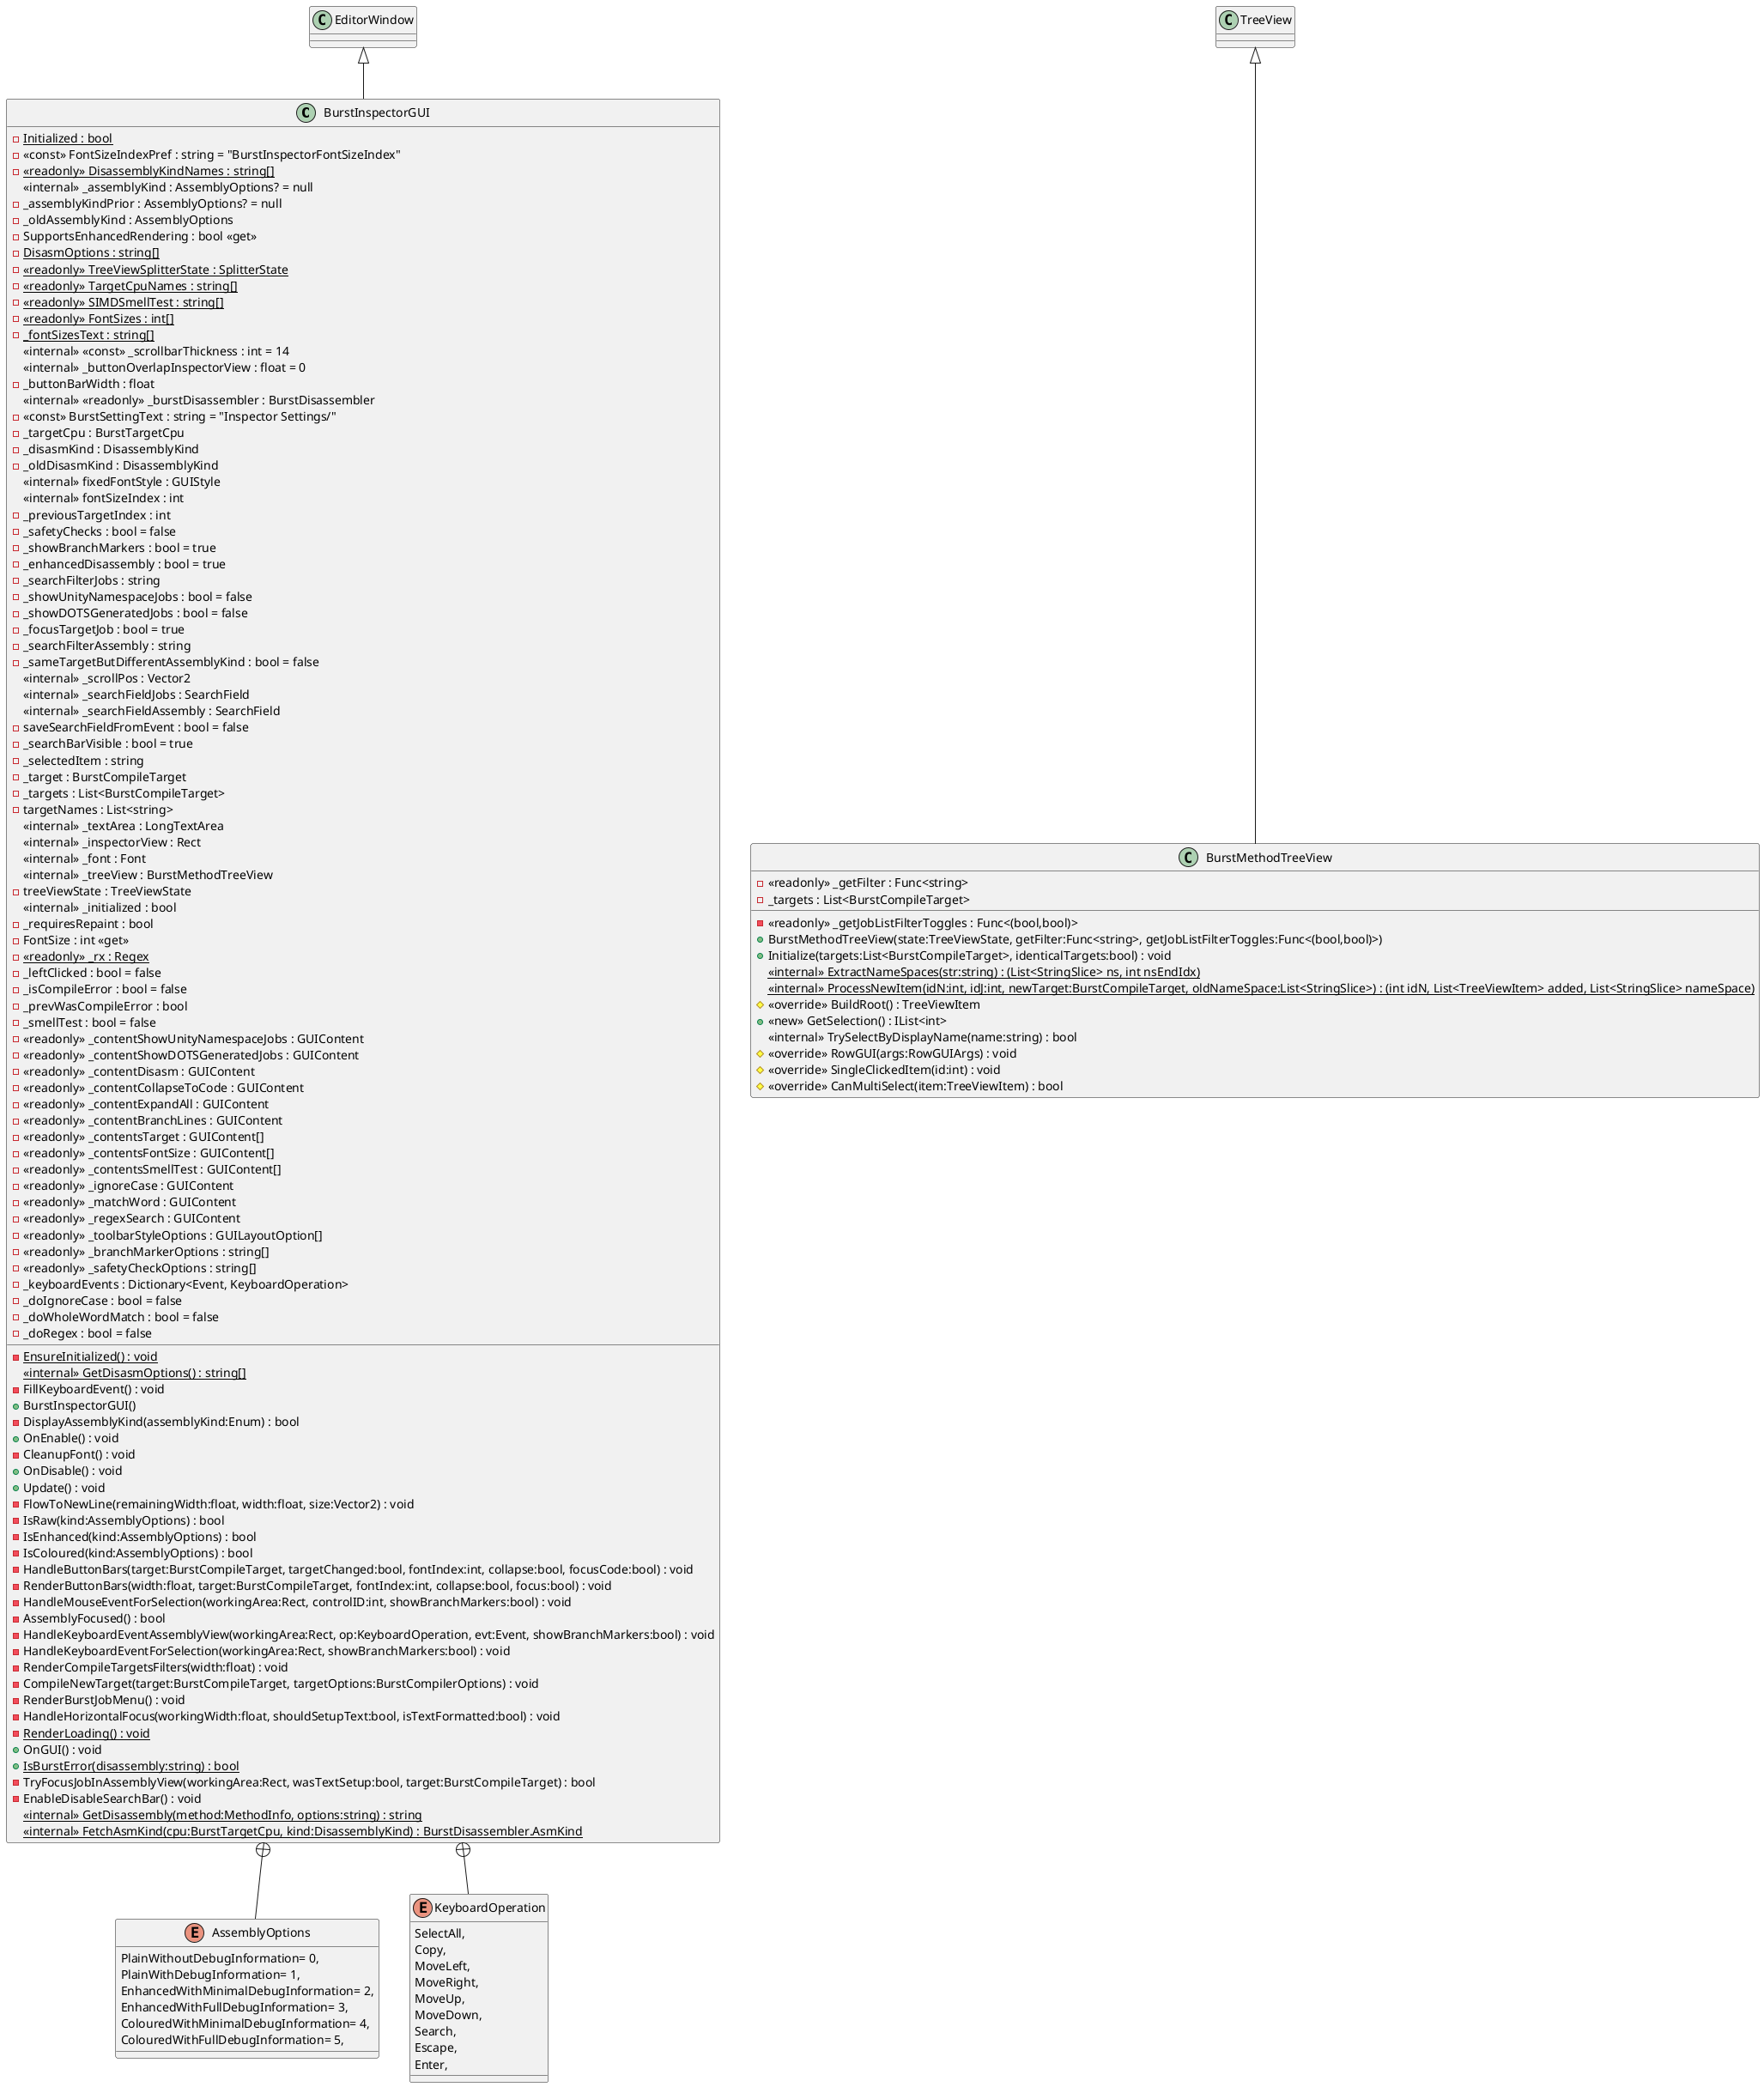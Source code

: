 @startuml
class BurstInspectorGUI {
    - {static} Initialized : bool
    - {static} EnsureInitialized() : void
    - <<const>> FontSizeIndexPref : string = "BurstInspectorFontSizeIndex"
    - {static} <<readonly>> DisassemblyKindNames : string[]
    <<internal>> _assemblyKind : AssemblyOptions? = null
    - _assemblyKindPrior : AssemblyOptions? = null
    - _oldAssemblyKind : AssemblyOptions
    - SupportsEnhancedRendering : bool <<get>>
    - {static} DisasmOptions : string[]
    <<internal>> {static} GetDisasmOptions() : string[]
    - {static} <<readonly>> TreeViewSplitterState : SplitterState
    - {static} <<readonly>> TargetCpuNames : string[]
    - {static} <<readonly>> SIMDSmellTest : string[]
    - {static} <<readonly>> FontSizes : int[]
    - {static} _fontSizesText : string[]
    <<internal>> <<const>> _scrollbarThickness : int = 14
    <<internal>> _buttonOverlapInspectorView : float = 0
    - _buttonBarWidth : float
    <<internal>> <<readonly>> _burstDisassembler : BurstDisassembler
    - <<const>> BurstSettingText : string = "Inspector Settings/"
    - _targetCpu : BurstTargetCpu
    - _disasmKind : DisassemblyKind
    - _oldDisasmKind : DisassemblyKind
    <<internal>> fixedFontStyle : GUIStyle
    <<internal>> fontSizeIndex : int
    - _previousTargetIndex : int
    - _safetyChecks : bool = false
    - _showBranchMarkers : bool = true
    - _enhancedDisassembly : bool = true
    - _searchFilterJobs : string
    - _showUnityNamespaceJobs : bool = false
    - _showDOTSGeneratedJobs : bool = false
    - _focusTargetJob : bool = true
    - _searchFilterAssembly : string
    - _sameTargetButDifferentAssemblyKind : bool = false
    <<internal>> _scrollPos : Vector2
    <<internal>> _searchFieldJobs : SearchField
    <<internal>> _searchFieldAssembly : SearchField
    - saveSearchFieldFromEvent : bool = false
    - _searchBarVisible : bool = true
    - _selectedItem : string
    - _target : BurstCompileTarget
    - _targets : List<BurstCompileTarget>
    - targetNames : List<string>
    <<internal>> _textArea : LongTextArea
    <<internal>> _inspectorView : Rect
    <<internal>> _font : Font
    <<internal>> _treeView : BurstMethodTreeView
    - treeViewState : TreeViewState
    <<internal>> _initialized : bool
    - _requiresRepaint : bool
    - FontSize : int <<get>>
    - {static} <<readonly>> _rx : Regex
    - _leftClicked : bool = false
    - _isCompileError : bool = false
    - _prevWasCompileError : bool
    - _smellTest : bool = false
    - <<readonly>> _contentShowUnityNamespaceJobs : GUIContent
    - <<readonly>> _contentShowDOTSGeneratedJobs : GUIContent
    - <<readonly>> _contentDisasm : GUIContent
    - <<readonly>> _contentCollapseToCode : GUIContent
    - <<readonly>> _contentExpandAll : GUIContent
    - <<readonly>> _contentBranchLines : GUIContent
    - <<readonly>> _contentsTarget : GUIContent[]
    - <<readonly>> _contentsFontSize : GUIContent[]
    - <<readonly>> _contentsSmellTest : GUIContent[]
    - <<readonly>> _ignoreCase : GUIContent
    - <<readonly>> _matchWord : GUIContent
    - <<readonly>> _regexSearch : GUIContent
    - <<readonly>> _toolbarStyleOptions : GUILayoutOption[]
    - <<readonly>> _branchMarkerOptions : string[]
    - <<readonly>> _safetyCheckOptions : string[]
    - _keyboardEvents : Dictionary<Event, KeyboardOperation>
    - FillKeyboardEvent() : void
    + BurstInspectorGUI()
    - DisplayAssemblyKind(assemblyKind:Enum) : bool
    + OnEnable() : void
    - CleanupFont() : void
    + OnDisable() : void
    + Update() : void
    - FlowToNewLine(remainingWidth:float, width:float, size:Vector2) : void
    - IsRaw(kind:AssemblyOptions) : bool
    - IsEnhanced(kind:AssemblyOptions) : bool
    - IsColoured(kind:AssemblyOptions) : bool
    - HandleButtonBars(target:BurstCompileTarget, targetChanged:bool, fontIndex:int, collapse:bool, focusCode:bool) : void
    - RenderButtonBars(width:float, target:BurstCompileTarget, fontIndex:int, collapse:bool, focus:bool) : void
    - HandleMouseEventForSelection(workingArea:Rect, controlID:int, showBranchMarkers:bool) : void
    - AssemblyFocused() : bool
    - HandleKeyboardEventAssemblyView(workingArea:Rect, op:KeyboardOperation, evt:Event, showBranchMarkers:bool) : void
    - HandleKeyboardEventForSelection(workingArea:Rect, showBranchMarkers:bool) : void
    - RenderCompileTargetsFilters(width:float) : void
    - CompileNewTarget(target:BurstCompileTarget, targetOptions:BurstCompilerOptions) : void
    - RenderBurstJobMenu() : void
    - HandleHorizontalFocus(workingWidth:float, shouldSetupText:bool, isTextFormatted:bool) : void
    - {static} RenderLoading() : void
    + OnGUI() : void
    + {static} IsBurstError(disassembly:string) : bool
    - TryFocusJobInAssemblyView(workingArea:Rect, wasTextSetup:bool, target:BurstCompileTarget) : bool
    - EnableDisableSearchBar() : void
    - _doIgnoreCase : bool = false
    - _doWholeWordMatch : bool = false
    - _doRegex : bool = false
    <<internal>> {static} GetDisassembly(method:MethodInfo, options:string) : string
    <<internal>> {static} FetchAsmKind(cpu:BurstTargetCpu, kind:DisassemblyKind) : BurstDisassembler.AsmKind
}
class BurstMethodTreeView {
    - <<readonly>> _getFilter : Func<string>
    - <<readonly>> _getJobListFilterToggles : Func<(bool,bool)>
    - _targets : List<BurstCompileTarget>
    + BurstMethodTreeView(state:TreeViewState, getFilter:Func<string>, getJobListFilterToggles:Func<(bool,bool)>)
    + Initialize(targets:List<BurstCompileTarget>, identicalTargets:bool) : void
    <<internal>> {static} ExtractNameSpaces(str:string) : (List<StringSlice> ns, int nsEndIdx)
    <<internal>> {static} ProcessNewItem(idN:int, idJ:int, newTarget:BurstCompileTarget, oldNameSpace:List<StringSlice>) : (int idN, List<TreeViewItem> added, List<StringSlice> nameSpace)
    # <<override>> BuildRoot() : TreeViewItem
    + <<new>> GetSelection() : IList<int>
    <<internal>> TrySelectByDisplayName(name:string) : bool
    # <<override>> RowGUI(args:RowGUIArgs) : void
    # <<override>> SingleClickedItem(id:int) : void
    # <<override>> CanMultiSelect(item:TreeViewItem) : bool
}
enum AssemblyOptions {
    PlainWithoutDebugInformation= 0,
    PlainWithDebugInformation= 1,
    EnhancedWithMinimalDebugInformation= 2,
    EnhancedWithFullDebugInformation= 3,
    ColouredWithMinimalDebugInformation= 4,
    ColouredWithFullDebugInformation= 5,
}
enum KeyboardOperation {
    SelectAll,
    Copy,
    MoveLeft,
    MoveRight,
    MoveUp,
    MoveDown,
    Search,
    Escape,
    Enter,
}
EditorWindow <|-- BurstInspectorGUI
TreeView <|-- BurstMethodTreeView
BurstInspectorGUI +-- AssemblyOptions
BurstInspectorGUI +-- KeyboardOperation
@enduml

